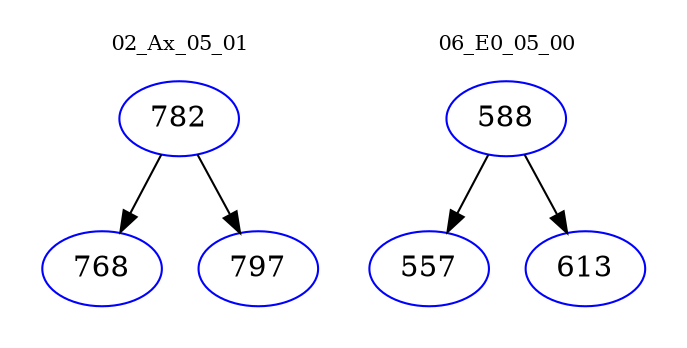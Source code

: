 digraph{
subgraph cluster_0 {
color = white
label = "02_Ax_05_01";
fontsize=10;
T0_782 [label="782", color="blue"]
T0_782 -> T0_768 [color="black"]
T0_768 [label="768", color="blue"]
T0_782 -> T0_797 [color="black"]
T0_797 [label="797", color="blue"]
}
subgraph cluster_1 {
color = white
label = "06_E0_05_00";
fontsize=10;
T1_588 [label="588", color="blue"]
T1_588 -> T1_557 [color="black"]
T1_557 [label="557", color="blue"]
T1_588 -> T1_613 [color="black"]
T1_613 [label="613", color="blue"]
}
}
